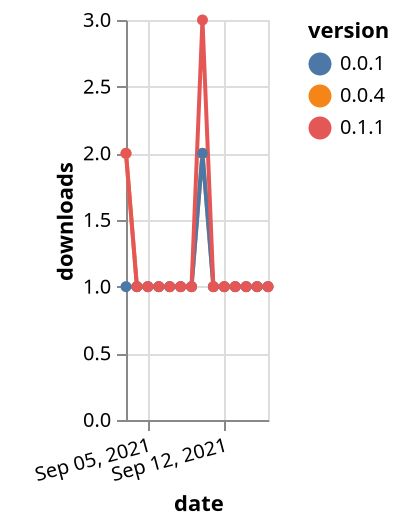 {"$schema": "https://vega.github.io/schema/vega-lite/v5.json", "description": "A simple bar chart with embedded data.", "data": {"values": [{"date": "2021-09-03", "total": 85, "delta": 2, "version": "0.0.4"}, {"date": "2021-09-04", "total": 86, "delta": 1, "version": "0.0.4"}, {"date": "2021-09-05", "total": 87, "delta": 1, "version": "0.0.4"}, {"date": "2021-09-06", "total": 88, "delta": 1, "version": "0.0.4"}, {"date": "2021-09-07", "total": 89, "delta": 1, "version": "0.0.4"}, {"date": "2021-09-08", "total": 90, "delta": 1, "version": "0.0.4"}, {"date": "2021-09-09", "total": 91, "delta": 1, "version": "0.0.4"}, {"date": "2021-09-10", "total": 93, "delta": 2, "version": "0.0.4"}, {"date": "2021-09-11", "total": 94, "delta": 1, "version": "0.0.4"}, {"date": "2021-09-12", "total": 95, "delta": 1, "version": "0.0.4"}, {"date": "2021-09-13", "total": 96, "delta": 1, "version": "0.0.4"}, {"date": "2021-09-14", "total": 97, "delta": 1, "version": "0.0.4"}, {"date": "2021-09-15", "total": 98, "delta": 1, "version": "0.0.4"}, {"date": "2021-09-16", "total": 99, "delta": 1, "version": "0.0.4"}, {"date": "2021-09-03", "total": 115, "delta": 1, "version": "0.0.1"}, {"date": "2021-09-04", "total": 116, "delta": 1, "version": "0.0.1"}, {"date": "2021-09-05", "total": 117, "delta": 1, "version": "0.0.1"}, {"date": "2021-09-06", "total": 118, "delta": 1, "version": "0.0.1"}, {"date": "2021-09-07", "total": 119, "delta": 1, "version": "0.0.1"}, {"date": "2021-09-08", "total": 120, "delta": 1, "version": "0.0.1"}, {"date": "2021-09-09", "total": 121, "delta": 1, "version": "0.0.1"}, {"date": "2021-09-10", "total": 123, "delta": 2, "version": "0.0.1"}, {"date": "2021-09-11", "total": 124, "delta": 1, "version": "0.0.1"}, {"date": "2021-09-12", "total": 125, "delta": 1, "version": "0.0.1"}, {"date": "2021-09-13", "total": 126, "delta": 1, "version": "0.0.1"}, {"date": "2021-09-14", "total": 127, "delta": 1, "version": "0.0.1"}, {"date": "2021-09-15", "total": 128, "delta": 1, "version": "0.0.1"}, {"date": "2021-09-16", "total": 129, "delta": 1, "version": "0.0.1"}, {"date": "2021-09-03", "total": 66, "delta": 2, "version": "0.1.1"}, {"date": "2021-09-04", "total": 67, "delta": 1, "version": "0.1.1"}, {"date": "2021-09-05", "total": 68, "delta": 1, "version": "0.1.1"}, {"date": "2021-09-06", "total": 69, "delta": 1, "version": "0.1.1"}, {"date": "2021-09-07", "total": 70, "delta": 1, "version": "0.1.1"}, {"date": "2021-09-08", "total": 71, "delta": 1, "version": "0.1.1"}, {"date": "2021-09-09", "total": 72, "delta": 1, "version": "0.1.1"}, {"date": "2021-09-10", "total": 75, "delta": 3, "version": "0.1.1"}, {"date": "2021-09-11", "total": 76, "delta": 1, "version": "0.1.1"}, {"date": "2021-09-12", "total": 77, "delta": 1, "version": "0.1.1"}, {"date": "2021-09-13", "total": 78, "delta": 1, "version": "0.1.1"}, {"date": "2021-09-14", "total": 79, "delta": 1, "version": "0.1.1"}, {"date": "2021-09-15", "total": 80, "delta": 1, "version": "0.1.1"}, {"date": "2021-09-16", "total": 81, "delta": 1, "version": "0.1.1"}]}, "width": "container", "mark": {"type": "line", "point": {"filled": true}}, "encoding": {"x": {"field": "date", "type": "temporal", "timeUnit": "yearmonthdate", "title": "date", "axis": {"labelAngle": -15}}, "y": {"field": "delta", "type": "quantitative", "title": "downloads"}, "color": {"field": "version", "type": "nominal"}, "tooltip": {"field": "delta"}}}